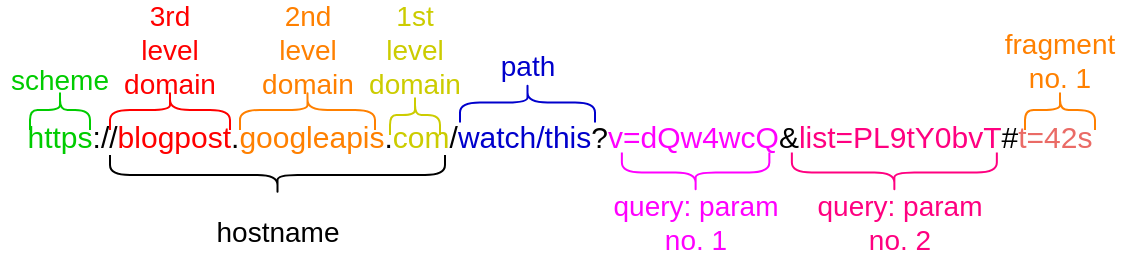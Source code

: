 <mxfile version="26.2.12">
  <diagram name="Page-1" id="lKMAKaY-0qhurTpgcE6G">
    <mxGraphModel dx="1811" dy="655" grid="1" gridSize="10" guides="1" tooltips="1" connect="1" arrows="1" fold="1" page="1" pageScale="1" pageWidth="850" pageHeight="1100" math="0" shadow="0">
      <root>
        <mxCell id="0" />
        <mxCell id="1" parent="0" />
        <UserObject label="&lt;font style=&quot;color: rgb(0, 204, 0);&quot;&gt;https&lt;/font&gt;://&lt;font style=&quot;color: rgb(255, 0, 0);&quot;&gt;blogpost&lt;/font&gt;.&lt;font style=&quot;color: rgb(255, 128, 0);&quot;&gt;googleapis&lt;/font&gt;.&lt;font style=&quot;color: rgb(204, 204, 0);&quot;&gt;com&lt;/font&gt;/&lt;font style=&quot;color: rgb(0, 0, 204);&quot;&gt;watch/this&lt;/font&gt;?&lt;font style=&quot;color: rgb(255, 0, 255);&quot;&gt;v=dQw4wcQ&lt;/font&gt;&amp;amp;&lt;font style=&quot;color: rgb(255, 0, 128);&quot;&gt;list=PL9tY0bvT&lt;/font&gt;#&lt;font style=&quot;color: rgb(234, 107, 102);&quot;&gt;t=42s&lt;/font&gt;" link="https://blogpost.netlify.com/watch?v=dQw4w9WgXcQ&amp;list=PL9tY0BWXOZFtQw0GLQQY3G8E0m3W3MbvT#t=42s" id="Muwx7j5lnhdJJ1_CAeqI-5">
          <mxCell style="text;html=1;align=center;verticalAlign=middle;whiteSpace=wrap;rounded=0;fontSize=15;" parent="1" vertex="1">
            <mxGeometry x="-180" y="318.13" width="550" height="30" as="geometry" />
          </mxCell>
        </UserObject>
        <mxCell id="Muwx7j5lnhdJJ1_CAeqI-7" value="" style="shape=curlyBracket;whiteSpace=wrap;html=1;rounded=1;labelPosition=left;verticalLabelPosition=middle;align=right;verticalAlign=middle;rotation=90;strokeColor=#00CC00;" parent="1" vertex="1">
          <mxGeometry x="-165" y="305" width="20" height="30" as="geometry" />
        </mxCell>
        <mxCell id="Muwx7j5lnhdJJ1_CAeqI-8" value="" style="shape=curlyBracket;whiteSpace=wrap;html=1;rounded=1;labelPosition=left;verticalLabelPosition=middle;align=right;verticalAlign=middle;rotation=90;horizontal=1;spacing=2;spacingTop=0;strokeColor=#FF0000;" parent="1" vertex="1">
          <mxGeometry x="-110" y="290" width="20" height="60" as="geometry" />
        </mxCell>
        <mxCell id="Muwx7j5lnhdJJ1_CAeqI-9" value="scheme" style="text;html=1;align=center;verticalAlign=middle;whiteSpace=wrap;rounded=0;fontSize=14;fontColor=#00CC00;" parent="1" vertex="1">
          <mxGeometry x="-185" y="290" width="60" height="30" as="geometry" />
        </mxCell>
        <mxCell id="Muwx7j5lnhdJJ1_CAeqI-10" value="&lt;font style=&quot;color: rgb(255, 0, 0);&quot;&gt;3rd level domain&lt;/font&gt;" style="text;html=1;align=center;verticalAlign=middle;whiteSpace=wrap;rounded=0;fontSize=14;fontColor=#00CC00;" parent="1" vertex="1">
          <mxGeometry x="-120" y="275" width="40" height="30" as="geometry" />
        </mxCell>
        <mxCell id="Muwx7j5lnhdJJ1_CAeqI-12" value="" style="shape=curlyBracket;whiteSpace=wrap;html=1;rounded=1;labelPosition=left;verticalLabelPosition=middle;align=right;verticalAlign=middle;rotation=90;strokeColor=#FF8000;fontColor=#FF8000;" parent="1" vertex="1">
          <mxGeometry x="-41.25" y="286.25" width="20" height="67.5" as="geometry" />
        </mxCell>
        <mxCell id="Muwx7j5lnhdJJ1_CAeqI-13" value="2nd level domain" style="text;html=1;align=center;verticalAlign=middle;whiteSpace=wrap;rounded=0;fontSize=14;fontColor=#FF8000;strokeColor=none;" parent="1" vertex="1">
          <mxGeometry x="-56.25" y="275" width="50" height="30" as="geometry" />
        </mxCell>
        <mxCell id="Muwx7j5lnhdJJ1_CAeqI-14" value="" style="shape=curlyBracket;whiteSpace=wrap;html=1;rounded=1;labelPosition=left;verticalLabelPosition=middle;align=right;verticalAlign=middle;rotation=90;horizontal=1;spacing=2;spacingTop=0;strokeColor=#CCCC00;fillColor=#CCCC00;" parent="1" vertex="1">
          <mxGeometry x="12.5" y="310" width="20" height="25" as="geometry" />
        </mxCell>
        <mxCell id="Muwx7j5lnhdJJ1_CAeqI-15" value="&lt;font style=&quot;&quot;&gt;1st level domain&lt;/font&gt;" style="text;html=1;align=center;verticalAlign=middle;whiteSpace=wrap;rounded=0;fontSize=14;fontColor=#CCCC00;" parent="1" vertex="1">
          <mxGeometry x="6.25" y="280" width="32.5" height="20" as="geometry" />
        </mxCell>
        <mxCell id="Muwx7j5lnhdJJ1_CAeqI-16" value="" style="shape=curlyBracket;whiteSpace=wrap;html=1;rounded=1;labelPosition=left;verticalLabelPosition=middle;align=right;verticalAlign=middle;rotation=90;strokeColor=#0000CC;fontColor=#FF8000;" parent="1" vertex="1">
          <mxGeometry x="68.75" y="282.5" width="20" height="67.5" as="geometry" />
        </mxCell>
        <mxCell id="Muwx7j5lnhdJJ1_CAeqI-17" value="&lt;font style=&quot;color: rgb(0, 0, 204);&quot;&gt;path&lt;/font&gt;" style="text;html=1;align=center;verticalAlign=middle;whiteSpace=wrap;rounded=0;fontSize=14;fontColor=#FF8000;strokeColor=none;" parent="1" vertex="1">
          <mxGeometry x="28.75" y="282.5" width="100" height="30" as="geometry" />
        </mxCell>
        <mxCell id="Muwx7j5lnhdJJ1_CAeqI-19" value="" style="shape=curlyBracket;whiteSpace=wrap;html=1;rounded=1;labelPosition=left;verticalLabelPosition=middle;align=right;verticalAlign=middle;rotation=-90;horizontal=1;spacing=2;spacingTop=0;strokeColor=#FF00FF;fillColor=#CCCC00;" parent="1" vertex="1">
          <mxGeometry x="152.81" y="314.36" width="20" height="73.75" as="geometry" />
        </mxCell>
        <mxCell id="Muwx7j5lnhdJJ1_CAeqI-20" value="&lt;font style=&quot;color: rgb(255, 0, 255);&quot;&gt;query: param no. 1&lt;/font&gt;" style="text;html=1;align=center;verticalAlign=middle;whiteSpace=wrap;rounded=0;fontSize=14;fontColor=#CCCC00;" parent="1" vertex="1">
          <mxGeometry x="110.63" y="366.23" width="104.37" height="20" as="geometry" />
        </mxCell>
        <mxCell id="Muwx7j5lnhdJJ1_CAeqI-21" value="" style="shape=curlyBracket;whiteSpace=wrap;html=1;rounded=1;labelPosition=left;verticalLabelPosition=middle;align=right;verticalAlign=middle;rotation=-90;horizontal=1;spacing=2;spacingTop=0;strokeColor=#FF0080;fillColor=#CCCC00;" parent="1" vertex="1">
          <mxGeometry x="252.18" y="300" width="20" height="102.49" as="geometry" />
        </mxCell>
        <mxCell id="Muwx7j5lnhdJJ1_CAeqI-22" value="&lt;font style=&quot;color: rgb(255, 0, 128);&quot;&gt;query: param no. 2&lt;/font&gt;" style="text;html=1;align=center;verticalAlign=middle;whiteSpace=wrap;rounded=0;fontSize=14;fontColor=#CCCC00;" parent="1" vertex="1">
          <mxGeometry x="215" y="366.23" width="100" height="20" as="geometry" />
        </mxCell>
        <mxCell id="Muwx7j5lnhdJJ1_CAeqI-24" value="" style="shape=curlyBracket;whiteSpace=wrap;html=1;rounded=1;labelPosition=left;verticalLabelPosition=middle;align=right;verticalAlign=middle;rotation=90;strokeColor=#FF8000;fontColor=#FF8000;" parent="1" vertex="1">
          <mxGeometry x="335" y="302.5" width="20" height="35" as="geometry" />
        </mxCell>
        <mxCell id="Muwx7j5lnhdJJ1_CAeqI-26" value="&lt;font style=&quot;&quot;&gt;fragment no. 1&lt;/font&gt;" style="text;html=1;align=center;verticalAlign=middle;whiteSpace=wrap;rounded=0;fontSize=14;fontColor=#FF8000;strokeColor=none;" parent="1" vertex="1">
          <mxGeometry x="310" y="280" width="70" height="30" as="geometry" />
        </mxCell>
        <mxCell id="Muwx7j5lnhdJJ1_CAeqI-31" value="" style="shape=curlyBracket;whiteSpace=wrap;html=1;rounded=1;labelPosition=left;verticalLabelPosition=middle;align=right;verticalAlign=middle;rotation=-90;horizontal=1;spacing=2;spacingTop=0;strokeColor=#000000;" parent="1" vertex="1">
          <mxGeometry x="-56.25" y="268.75" width="20" height="167.5" as="geometry" />
        </mxCell>
        <mxCell id="Muwx7j5lnhdJJ1_CAeqI-33" value="&lt;font style=&quot;color: rgb(0, 0, 0);&quot;&gt;hostname&lt;/font&gt;" style="text;html=1;align=center;verticalAlign=middle;whiteSpace=wrap;rounded=0;fontSize=14;fontColor=#FF8000;strokeColor=none;" parent="1" vertex="1">
          <mxGeometry x="-71.25" y="366.23" width="50" height="30" as="geometry" />
        </mxCell>
      </root>
    </mxGraphModel>
  </diagram>
</mxfile>
